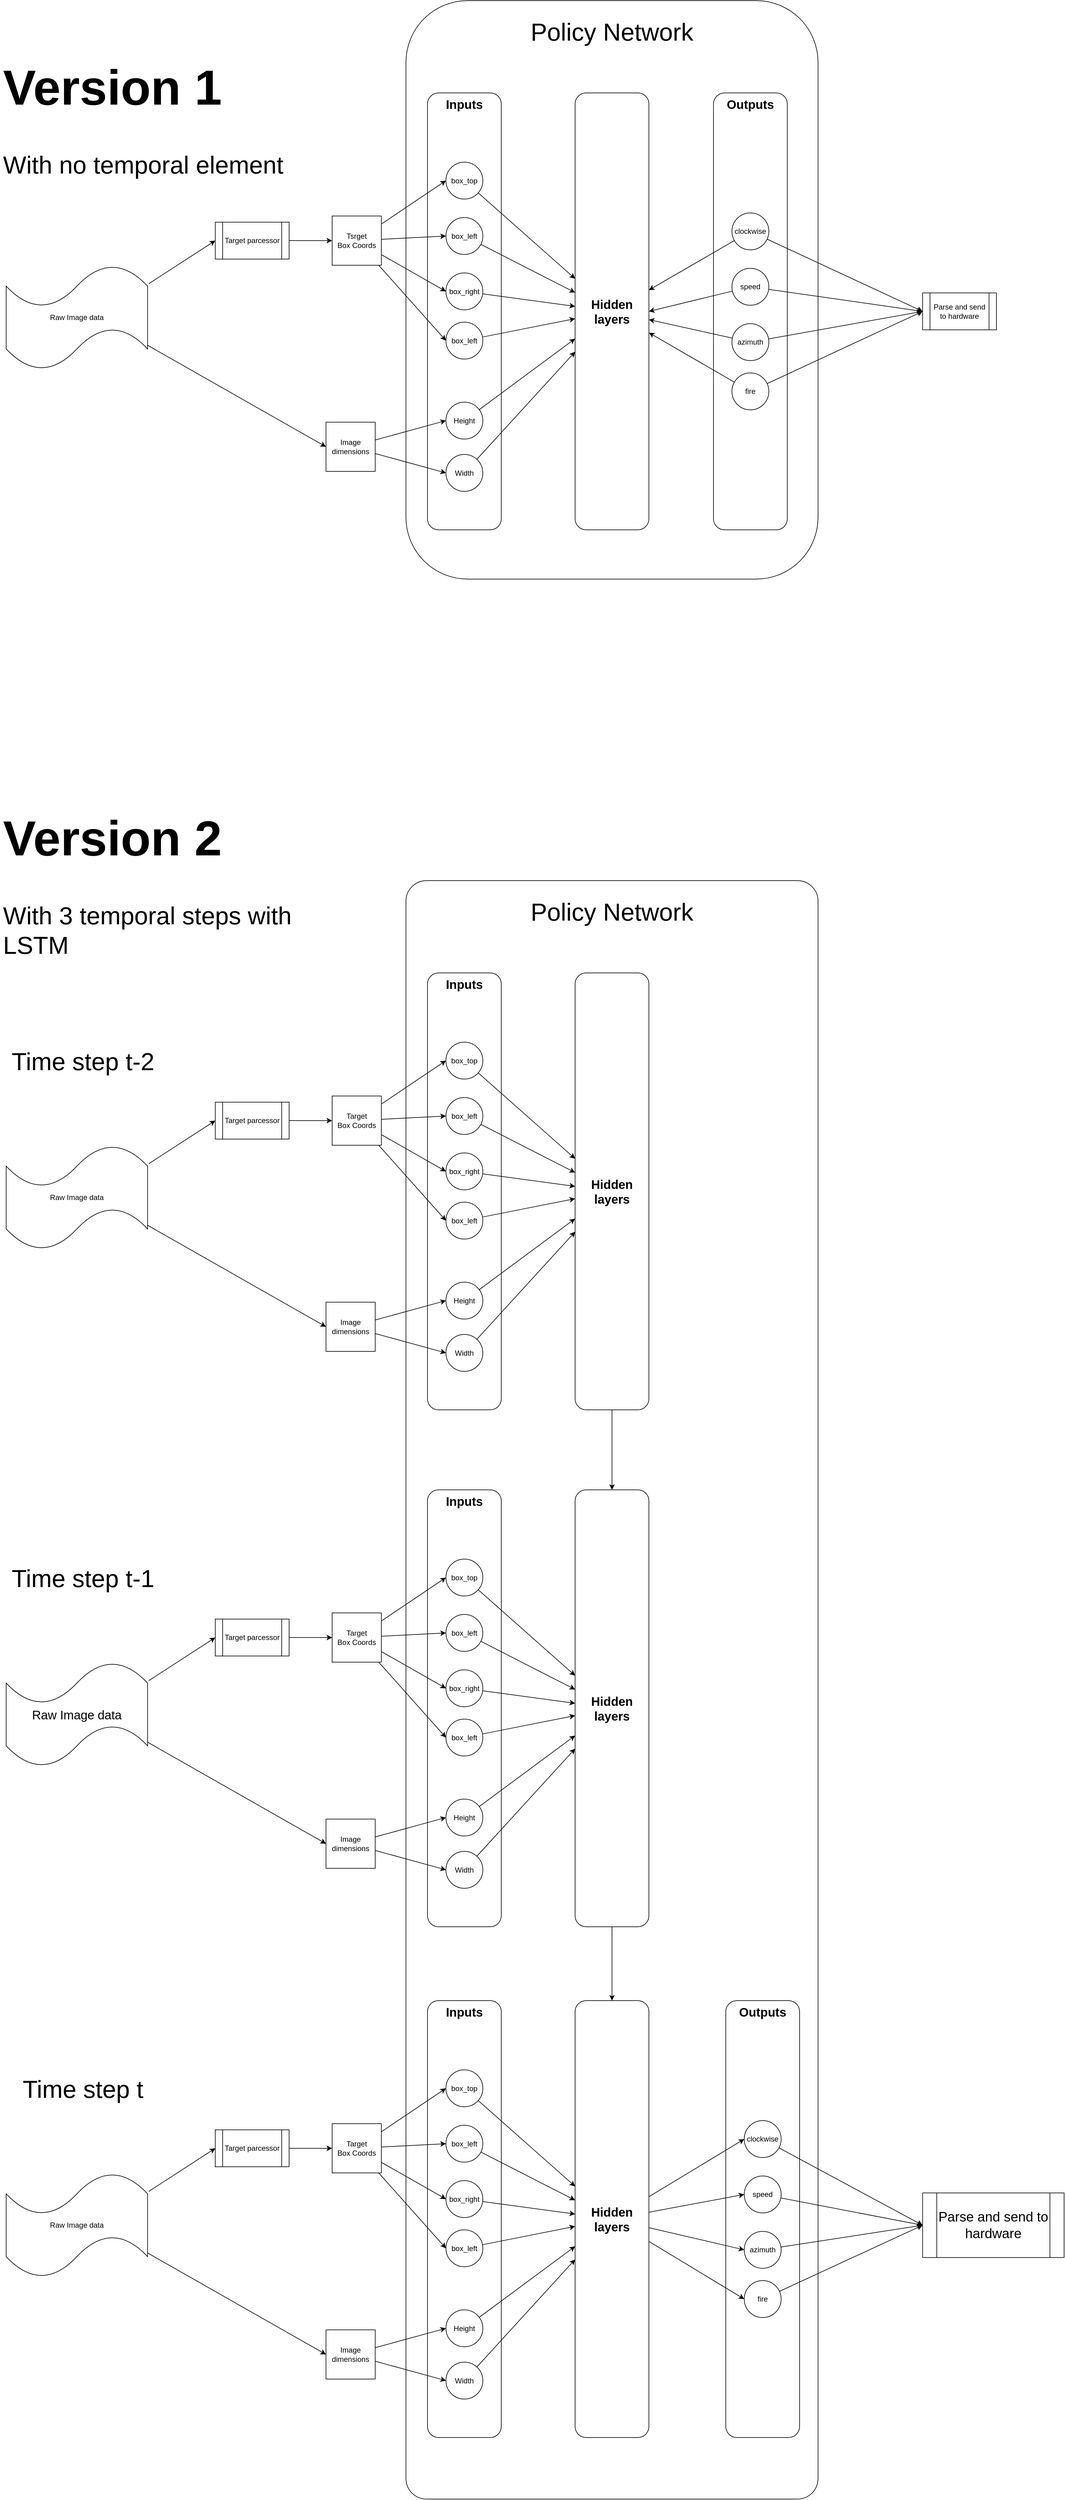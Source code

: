 <mxfile>
    <diagram id="U-UIXidCj-AtT6Y3c9CG" name="Page-1">
        <mxGraphModel dx="1923" dy="1813" grid="1" gridSize="10" guides="1" tooltips="1" connect="1" arrows="1" fold="1" page="1" pageScale="1" pageWidth="827" pageHeight="1169" math="0" shadow="0">
            <root>
                <mxCell id="0"/>
                <mxCell id="1" parent="0"/>
                <mxCell id="5" value="&lt;font style=&quot;font-size: 40px;&quot;&gt;Policy Network&lt;/font&gt;" style="rounded=1;whiteSpace=wrap;html=1;verticalAlign=top;spacingTop=20;" parent="1" vertex="1">
                    <mxGeometry x="380" y="-160" width="670" height="940" as="geometry"/>
                </mxCell>
                <mxCell id="35" value="&lt;font style=&quot;font-size: 20px;&quot;&gt;&lt;b&gt;Inputs&lt;/b&gt;&lt;/font&gt;" style="rounded=1;whiteSpace=wrap;html=1;verticalAlign=top;" parent="1" vertex="1">
                    <mxGeometry x="415" y="-10" width="120" height="710" as="geometry"/>
                </mxCell>
                <mxCell id="16" style="edgeStyle=none;html=1;entryX=0;entryY=0.5;entryDx=0;entryDy=0;exitX=1.008;exitY=0.177;exitDx=0;exitDy=0;exitPerimeter=0;" parent="1" source="3" target="4" edge="1">
                    <mxGeometry relative="1" as="geometry"/>
                </mxCell>
                <mxCell id="21" style="edgeStyle=none;html=1;entryX=0;entryY=0.5;entryDx=0;entryDy=0;exitX=1.001;exitY=0.766;exitDx=0;exitDy=0;exitPerimeter=0;" parent="1" source="3" target="22" edge="1">
                    <mxGeometry relative="1" as="geometry">
                        <mxPoint x="180" y="550" as="targetPoint"/>
                    </mxGeometry>
                </mxCell>
                <mxCell id="3" value="Raw Image data" style="shape=tape;whiteSpace=wrap;html=1;" parent="1" vertex="1">
                    <mxGeometry x="-270" y="270" width="230" height="170" as="geometry"/>
                </mxCell>
                <mxCell id="15" style="edgeStyle=none;html=1;entryX=0;entryY=0.5;entryDx=0;entryDy=0;" parent="1" source="4" target="10" edge="1">
                    <mxGeometry relative="1" as="geometry"/>
                </mxCell>
                <mxCell id="4" value="Target parcessor" style="shape=process;whiteSpace=wrap;html=1;backgroundOutline=1;" parent="1" vertex="1">
                    <mxGeometry x="70" y="200" width="120" height="60" as="geometry"/>
                </mxCell>
                <mxCell id="25" value="" style="edgeStyle=none;html=1;" parent="1" source="6" target="17" edge="1">
                    <mxGeometry relative="1" as="geometry"/>
                </mxCell>
                <mxCell id="6" value="box_top" style="ellipse;whiteSpace=wrap;html=1;aspect=fixed;" parent="1" vertex="1">
                    <mxGeometry x="445" y="102.5" width="60" height="60" as="geometry"/>
                </mxCell>
                <mxCell id="26" value="" style="edgeStyle=none;html=1;" parent="1" source="7" target="17" edge="1">
                    <mxGeometry relative="1" as="geometry"/>
                </mxCell>
                <mxCell id="7" value="box_left" style="ellipse;whiteSpace=wrap;html=1;aspect=fixed;" parent="1" vertex="1">
                    <mxGeometry x="445" y="192.5" width="60" height="60" as="geometry"/>
                </mxCell>
                <mxCell id="27" value="" style="edgeStyle=none;html=1;" parent="1" source="8" target="17" edge="1">
                    <mxGeometry relative="1" as="geometry"/>
                </mxCell>
                <mxCell id="8" value="box_right" style="ellipse;whiteSpace=wrap;html=1;aspect=fixed;" parent="1" vertex="1">
                    <mxGeometry x="445" y="282.5" width="60" height="60" as="geometry"/>
                </mxCell>
                <mxCell id="28" value="" style="edgeStyle=none;html=1;" parent="1" source="9" target="17" edge="1">
                    <mxGeometry relative="1" as="geometry"/>
                </mxCell>
                <mxCell id="9" value="box_left" style="ellipse;whiteSpace=wrap;html=1;aspect=fixed;" parent="1" vertex="1">
                    <mxGeometry x="445" y="362.5" width="60" height="60" as="geometry"/>
                </mxCell>
                <mxCell id="11" style="edgeStyle=none;html=1;entryX=0;entryY=0.5;entryDx=0;entryDy=0;" parent="1" source="10" target="6" edge="1">
                    <mxGeometry relative="1" as="geometry"/>
                </mxCell>
                <mxCell id="12" style="edgeStyle=none;html=1;entryX=0;entryY=0.5;entryDx=0;entryDy=0;" parent="1" source="10" target="7" edge="1">
                    <mxGeometry relative="1" as="geometry"/>
                </mxCell>
                <mxCell id="13" style="edgeStyle=none;html=1;entryX=0;entryY=0.5;entryDx=0;entryDy=0;" parent="1" source="10" target="8" edge="1">
                    <mxGeometry relative="1" as="geometry"/>
                </mxCell>
                <mxCell id="14" style="edgeStyle=none;html=1;entryX=0;entryY=0.5;entryDx=0;entryDy=0;" parent="1" source="10" target="9" edge="1">
                    <mxGeometry relative="1" as="geometry"/>
                </mxCell>
                <mxCell id="10" value="Tsrget&lt;br&gt;Box Coords" style="whiteSpace=wrap;html=1;aspect=fixed;" parent="1" vertex="1">
                    <mxGeometry x="260" y="190" width="80" height="80" as="geometry"/>
                </mxCell>
                <mxCell id="17" value="&lt;b&gt;&lt;font style=&quot;font-size: 20px;&quot;&gt;Hidden layers&lt;/font&gt;&lt;/b&gt;" style="rounded=1;whiteSpace=wrap;html=1;" parent="1" vertex="1">
                    <mxGeometry x="655" y="-10" width="120" height="710" as="geometry"/>
                </mxCell>
                <mxCell id="29" value="" style="edgeStyle=none;html=1;" parent="1" source="19" target="17" edge="1">
                    <mxGeometry relative="1" as="geometry"/>
                </mxCell>
                <mxCell id="19" value="Height" style="ellipse;whiteSpace=wrap;html=1;aspect=fixed;" parent="1" vertex="1">
                    <mxGeometry x="445" y="492.5" width="60" height="60" as="geometry"/>
                </mxCell>
                <mxCell id="30" value="" style="edgeStyle=none;html=1;" parent="1" source="20" target="17" edge="1">
                    <mxGeometry relative="1" as="geometry"/>
                </mxCell>
                <mxCell id="20" value="Width" style="ellipse;whiteSpace=wrap;html=1;aspect=fixed;" parent="1" vertex="1">
                    <mxGeometry x="445" y="577.5" width="60" height="60" as="geometry"/>
                </mxCell>
                <mxCell id="23" style="edgeStyle=none;html=1;entryX=0;entryY=0.5;entryDx=0;entryDy=0;" parent="1" source="22" target="19" edge="1">
                    <mxGeometry relative="1" as="geometry"/>
                </mxCell>
                <mxCell id="24" style="edgeStyle=none;html=1;entryX=0;entryY=0.5;entryDx=0;entryDy=0;" parent="1" source="22" target="20" edge="1">
                    <mxGeometry relative="1" as="geometry"/>
                </mxCell>
                <mxCell id="22" value="Image &lt;br&gt;dimensions" style="whiteSpace=wrap;html=1;aspect=fixed;" parent="1" vertex="1">
                    <mxGeometry x="250" y="525" width="80" height="80" as="geometry"/>
                </mxCell>
                <mxCell id="36" value="&lt;font style=&quot;font-size: 20px;&quot;&gt;&lt;b&gt;Outputs&lt;/b&gt;&lt;/font&gt;" style="rounded=1;whiteSpace=wrap;html=1;verticalAlign=top;" parent="1" vertex="1">
                    <mxGeometry x="880" y="-10" width="120" height="710" as="geometry"/>
                </mxCell>
                <mxCell id="42" style="edgeStyle=none;html=1;" parent="1" source="37" target="17" edge="1">
                    <mxGeometry relative="1" as="geometry"/>
                </mxCell>
                <mxCell id="47" style="edgeStyle=none;html=1;entryX=0;entryY=0.5;entryDx=0;entryDy=0;" parent="1" source="37" target="46" edge="1">
                    <mxGeometry relative="1" as="geometry"/>
                </mxCell>
                <mxCell id="37" value="clockwise" style="ellipse;whiteSpace=wrap;html=1;aspect=fixed;" parent="1" vertex="1">
                    <mxGeometry x="910" y="185" width="60" height="60" as="geometry"/>
                </mxCell>
                <mxCell id="43" style="edgeStyle=none;html=1;entryX=1;entryY=0.5;entryDx=0;entryDy=0;" parent="1" source="38" target="17" edge="1">
                    <mxGeometry relative="1" as="geometry"/>
                </mxCell>
                <mxCell id="48" style="edgeStyle=none;html=1;entryX=0;entryY=0.5;entryDx=0;entryDy=0;" parent="1" source="38" target="46" edge="1">
                    <mxGeometry relative="1" as="geometry"/>
                </mxCell>
                <mxCell id="38" value="speed" style="ellipse;whiteSpace=wrap;html=1;aspect=fixed;" parent="1" vertex="1">
                    <mxGeometry x="910" y="275" width="60" height="60" as="geometry"/>
                </mxCell>
                <mxCell id="44" style="edgeStyle=none;html=1;" parent="1" source="39" target="17" edge="1">
                    <mxGeometry relative="1" as="geometry"/>
                </mxCell>
                <mxCell id="49" style="edgeStyle=none;html=1;entryX=0;entryY=0.5;entryDx=0;entryDy=0;" parent="1" source="39" target="46" edge="1">
                    <mxGeometry relative="1" as="geometry"/>
                </mxCell>
                <mxCell id="39" value="azimuth" style="ellipse;whiteSpace=wrap;html=1;aspect=fixed;" parent="1" vertex="1">
                    <mxGeometry x="910" y="365" width="60" height="60" as="geometry"/>
                </mxCell>
                <mxCell id="45" style="edgeStyle=none;html=1;" parent="1" source="40" target="17" edge="1">
                    <mxGeometry relative="1" as="geometry"/>
                </mxCell>
                <mxCell id="50" style="edgeStyle=none;html=1;entryX=0;entryY=0.5;entryDx=0;entryDy=0;" parent="1" source="40" target="46" edge="1">
                    <mxGeometry relative="1" as="geometry">
                        <mxPoint x="1190.0" y="320" as="targetPoint"/>
                    </mxGeometry>
                </mxCell>
                <mxCell id="40" value="fire" style="ellipse;whiteSpace=wrap;html=1;aspect=fixed;" parent="1" vertex="1">
                    <mxGeometry x="910" y="445" width="60" height="60" as="geometry"/>
                </mxCell>
                <mxCell id="46" value="Parse and send to hardware" style="shape=process;whiteSpace=wrap;html=1;backgroundOutline=1;" parent="1" vertex="1">
                    <mxGeometry x="1220" y="315" width="120" height="60" as="geometry"/>
                </mxCell>
                <mxCell id="51" value="&lt;h1&gt;Version 1&lt;/h1&gt;&lt;p&gt;With no temporal element&lt;/p&gt;" style="text;html=1;strokeColor=none;fillColor=none;spacing=5;spacingTop=-20;whiteSpace=wrap;overflow=hidden;rounded=0;fontSize=40;" parent="1" vertex="1">
                    <mxGeometry x="-280" y="-110" width="500" height="330" as="geometry"/>
                </mxCell>
                <mxCell id="52" value="&lt;font style=&quot;font-size: 40px;&quot;&gt;Policy Network&lt;/font&gt;" style="rounded=1;whiteSpace=wrap;html=1;verticalAlign=top;spacingTop=20;arcSize=5;" parent="1" vertex="1">
                    <mxGeometry x="380" y="1270" width="670" height="2630" as="geometry"/>
                </mxCell>
                <mxCell id="53" value="&lt;font style=&quot;font-size: 20px;&quot;&gt;&lt;b&gt;Inputs&lt;/b&gt;&lt;/font&gt;" style="rounded=1;whiteSpace=wrap;html=1;verticalAlign=top;" parent="1" vertex="1">
                    <mxGeometry x="415" y="1420" width="120" height="710" as="geometry"/>
                </mxCell>
                <mxCell id="54" style="edgeStyle=none;html=1;entryX=0;entryY=0.5;entryDx=0;entryDy=0;exitX=1.008;exitY=0.177;exitDx=0;exitDy=0;exitPerimeter=0;" parent="1" source="56" target="58" edge="1">
                    <mxGeometry relative="1" as="geometry"/>
                </mxCell>
                <mxCell id="55" style="edgeStyle=none;html=1;entryX=0;entryY=0.5;entryDx=0;entryDy=0;exitX=1.001;exitY=0.766;exitDx=0;exitDy=0;exitPerimeter=0;" parent="1" source="56" target="79" edge="1">
                    <mxGeometry relative="1" as="geometry">
                        <mxPoint x="180" y="1980" as="targetPoint"/>
                    </mxGeometry>
                </mxCell>
                <mxCell id="56" value="Raw Image data" style="shape=tape;whiteSpace=wrap;html=1;" parent="1" vertex="1">
                    <mxGeometry x="-270" y="1700" width="230" height="170" as="geometry"/>
                </mxCell>
                <mxCell id="57" style="edgeStyle=none;html=1;entryX=0;entryY=0.5;entryDx=0;entryDy=0;" parent="1" source="58" target="71" edge="1">
                    <mxGeometry relative="1" as="geometry"/>
                </mxCell>
                <mxCell id="58" value="Target parcessor" style="shape=process;whiteSpace=wrap;html=1;backgroundOutline=1;" parent="1" vertex="1">
                    <mxGeometry x="70" y="1630" width="120" height="60" as="geometry"/>
                </mxCell>
                <mxCell id="59" value="" style="edgeStyle=none;html=1;" parent="1" source="60" target="72" edge="1">
                    <mxGeometry relative="1" as="geometry"/>
                </mxCell>
                <mxCell id="60" value="box_top" style="ellipse;whiteSpace=wrap;html=1;aspect=fixed;" parent="1" vertex="1">
                    <mxGeometry x="445" y="1532.5" width="60" height="60" as="geometry"/>
                </mxCell>
                <mxCell id="61" value="" style="edgeStyle=none;html=1;" parent="1" source="62" target="72" edge="1">
                    <mxGeometry relative="1" as="geometry"/>
                </mxCell>
                <mxCell id="62" value="box_left" style="ellipse;whiteSpace=wrap;html=1;aspect=fixed;" parent="1" vertex="1">
                    <mxGeometry x="445" y="1622.5" width="60" height="60" as="geometry"/>
                </mxCell>
                <mxCell id="63" value="" style="edgeStyle=none;html=1;" parent="1" source="64" target="72" edge="1">
                    <mxGeometry relative="1" as="geometry"/>
                </mxCell>
                <mxCell id="64" value="box_right" style="ellipse;whiteSpace=wrap;html=1;aspect=fixed;" parent="1" vertex="1">
                    <mxGeometry x="445" y="1712.5" width="60" height="60" as="geometry"/>
                </mxCell>
                <mxCell id="65" value="" style="edgeStyle=none;html=1;" parent="1" source="66" target="72" edge="1">
                    <mxGeometry relative="1" as="geometry"/>
                </mxCell>
                <mxCell id="66" value="box_left" style="ellipse;whiteSpace=wrap;html=1;aspect=fixed;" parent="1" vertex="1">
                    <mxGeometry x="445" y="1792.5" width="60" height="60" as="geometry"/>
                </mxCell>
                <mxCell id="67" style="edgeStyle=none;html=1;entryX=0;entryY=0.5;entryDx=0;entryDy=0;" parent="1" source="71" target="60" edge="1">
                    <mxGeometry relative="1" as="geometry"/>
                </mxCell>
                <mxCell id="68" style="edgeStyle=none;html=1;entryX=0;entryY=0.5;entryDx=0;entryDy=0;" parent="1" source="71" target="62" edge="1">
                    <mxGeometry relative="1" as="geometry"/>
                </mxCell>
                <mxCell id="69" style="edgeStyle=none;html=1;entryX=0;entryY=0.5;entryDx=0;entryDy=0;" parent="1" source="71" target="64" edge="1">
                    <mxGeometry relative="1" as="geometry"/>
                </mxCell>
                <mxCell id="70" style="edgeStyle=none;html=1;entryX=0;entryY=0.5;entryDx=0;entryDy=0;" parent="1" source="71" target="66" edge="1">
                    <mxGeometry relative="1" as="geometry"/>
                </mxCell>
                <mxCell id="71" value="Target&lt;br&gt;Box Coords" style="whiteSpace=wrap;html=1;aspect=fixed;" parent="1" vertex="1">
                    <mxGeometry x="260" y="1620" width="80" height="80" as="geometry"/>
                </mxCell>
                <mxCell id="231" style="edgeStyle=none;html=1;fontSize=40;" parent="1" source="72" target="192" edge="1">
                    <mxGeometry relative="1" as="geometry"/>
                </mxCell>
                <mxCell id="72" value="&lt;b&gt;&lt;font style=&quot;font-size: 20px;&quot;&gt;Hidden layers&lt;/font&gt;&lt;/b&gt;" style="rounded=1;whiteSpace=wrap;html=1;" parent="1" vertex="1">
                    <mxGeometry x="655" y="1420" width="120" height="710" as="geometry"/>
                </mxCell>
                <mxCell id="73" value="" style="edgeStyle=none;html=1;" parent="1" source="74" target="72" edge="1">
                    <mxGeometry relative="1" as="geometry"/>
                </mxCell>
                <mxCell id="74" value="Height" style="ellipse;whiteSpace=wrap;html=1;aspect=fixed;" parent="1" vertex="1">
                    <mxGeometry x="445" y="1922.5" width="60" height="60" as="geometry"/>
                </mxCell>
                <mxCell id="75" value="" style="edgeStyle=none;html=1;" parent="1" source="76" target="72" edge="1">
                    <mxGeometry relative="1" as="geometry"/>
                </mxCell>
                <mxCell id="76" value="Width" style="ellipse;whiteSpace=wrap;html=1;aspect=fixed;" parent="1" vertex="1">
                    <mxGeometry x="445" y="2007.5" width="60" height="60" as="geometry"/>
                </mxCell>
                <mxCell id="77" style="edgeStyle=none;html=1;entryX=0;entryY=0.5;entryDx=0;entryDy=0;" parent="1" source="79" target="74" edge="1">
                    <mxGeometry relative="1" as="geometry"/>
                </mxCell>
                <mxCell id="78" style="edgeStyle=none;html=1;entryX=0;entryY=0.5;entryDx=0;entryDy=0;" parent="1" source="79" target="76" edge="1">
                    <mxGeometry relative="1" as="geometry"/>
                </mxCell>
                <mxCell id="79" value="Image &lt;br&gt;dimensions" style="whiteSpace=wrap;html=1;aspect=fixed;" parent="1" vertex="1">
                    <mxGeometry x="250" y="1955" width="80" height="80" as="geometry"/>
                </mxCell>
                <mxCell id="80" value="&lt;font style=&quot;font-size: 20px;&quot;&gt;&lt;b&gt;Outputs&lt;/b&gt;&lt;/font&gt;" style="rounded=1;whiteSpace=wrap;html=1;verticalAlign=top;" parent="1" vertex="1">
                    <mxGeometry x="900" y="3090" width="120" height="710" as="geometry"/>
                </mxCell>
                <mxCell id="82" style="edgeStyle=none;html=1;entryX=0;entryY=0.5;entryDx=0;entryDy=0;" parent="1" source="83" target="93" edge="1">
                    <mxGeometry relative="1" as="geometry"/>
                </mxCell>
                <mxCell id="83" value="clockwise" style="ellipse;whiteSpace=wrap;html=1;aspect=fixed;" parent="1" vertex="1">
                    <mxGeometry x="930" y="3285" width="60" height="60" as="geometry"/>
                </mxCell>
                <mxCell id="85" style="edgeStyle=none;html=1;entryX=0;entryY=0.5;entryDx=0;entryDy=0;" parent="1" source="86" target="93" edge="1">
                    <mxGeometry relative="1" as="geometry"/>
                </mxCell>
                <mxCell id="86" value="speed" style="ellipse;whiteSpace=wrap;html=1;aspect=fixed;" parent="1" vertex="1">
                    <mxGeometry x="930" y="3375" width="60" height="60" as="geometry"/>
                </mxCell>
                <mxCell id="88" style="edgeStyle=none;html=1;entryX=0;entryY=0.5;entryDx=0;entryDy=0;" parent="1" source="89" target="93" edge="1">
                    <mxGeometry relative="1" as="geometry"/>
                </mxCell>
                <mxCell id="89" value="azimuth" style="ellipse;whiteSpace=wrap;html=1;aspect=fixed;" parent="1" vertex="1">
                    <mxGeometry x="930" y="3465" width="60" height="60" as="geometry"/>
                </mxCell>
                <mxCell id="91" style="edgeStyle=none;html=1;entryX=0;entryY=0.5;entryDx=0;entryDy=0;" parent="1" source="92" target="93" edge="1">
                    <mxGeometry relative="1" as="geometry">
                        <mxPoint x="1210.0" y="3420" as="targetPoint"/>
                    </mxGeometry>
                </mxCell>
                <mxCell id="92" value="fire" style="ellipse;whiteSpace=wrap;html=1;aspect=fixed;" parent="1" vertex="1">
                    <mxGeometry x="930" y="3545" width="60" height="60" as="geometry"/>
                </mxCell>
                <mxCell id="93" value="&lt;font style=&quot;font-size: 22px;&quot;&gt;Parse and send to hardware&lt;/font&gt;" style="shape=process;whiteSpace=wrap;html=1;backgroundOutline=1;" parent="1" vertex="1">
                    <mxGeometry x="1220" y="3402.5" width="230" height="105" as="geometry"/>
                </mxCell>
                <mxCell id="94" value="&lt;h1&gt;Version 2&lt;/h1&gt;&lt;p&gt;With 3 temporal steps with LSTM&lt;/p&gt;" style="text;html=1;strokeColor=none;fillColor=none;spacing=5;spacingTop=-20;whiteSpace=wrap;overflow=hidden;rounded=0;fontSize=40;" parent="1" vertex="1">
                    <mxGeometry x="-280" y="1110" width="500" height="330" as="geometry"/>
                </mxCell>
                <mxCell id="115" value="Time step t-2" style="text;html=1;strokeColor=none;fillColor=none;align=center;verticalAlign=middle;whiteSpace=wrap;rounded=0;fontSize=40;" parent="1" vertex="1">
                    <mxGeometry x="-280" y="1547.5" width="270" height="30" as="geometry"/>
                </mxCell>
                <mxCell id="173" value="&lt;font style=&quot;font-size: 20px;&quot;&gt;&lt;b&gt;Inputs&lt;/b&gt;&lt;/font&gt;" style="rounded=1;whiteSpace=wrap;html=1;verticalAlign=top;" parent="1" vertex="1">
                    <mxGeometry x="415" y="2260" width="120" height="710" as="geometry"/>
                </mxCell>
                <mxCell id="174" style="edgeStyle=none;html=1;entryX=0;entryY=0.5;entryDx=0;entryDy=0;exitX=1.008;exitY=0.177;exitDx=0;exitDy=0;exitPerimeter=0;" parent="1" source="176" target="178" edge="1">
                    <mxGeometry relative="1" as="geometry"/>
                </mxCell>
                <mxCell id="175" style="edgeStyle=none;html=1;entryX=0;entryY=0.5;entryDx=0;entryDy=0;exitX=1.001;exitY=0.766;exitDx=0;exitDy=0;exitPerimeter=0;" parent="1" source="176" target="199" edge="1">
                    <mxGeometry relative="1" as="geometry">
                        <mxPoint x="180" y="2820" as="targetPoint"/>
                    </mxGeometry>
                </mxCell>
                <mxCell id="176" value="&lt;font style=&quot;font-size: 20px;&quot;&gt;Raw Image data&lt;/font&gt;" style="shape=tape;whiteSpace=wrap;html=1;" parent="1" vertex="1">
                    <mxGeometry x="-270" y="2540" width="230" height="170" as="geometry"/>
                </mxCell>
                <mxCell id="177" style="edgeStyle=none;html=1;entryX=0;entryY=0.5;entryDx=0;entryDy=0;" parent="1" source="178" target="191" edge="1">
                    <mxGeometry relative="1" as="geometry"/>
                </mxCell>
                <mxCell id="178" value="Target parcessor" style="shape=process;whiteSpace=wrap;html=1;backgroundOutline=1;" parent="1" vertex="1">
                    <mxGeometry x="70" y="2470" width="120" height="60" as="geometry"/>
                </mxCell>
                <mxCell id="179" value="" style="edgeStyle=none;html=1;" parent="1" source="180" target="192" edge="1">
                    <mxGeometry relative="1" as="geometry"/>
                </mxCell>
                <mxCell id="180" value="box_top" style="ellipse;whiteSpace=wrap;html=1;aspect=fixed;" parent="1" vertex="1">
                    <mxGeometry x="445" y="2372.5" width="60" height="60" as="geometry"/>
                </mxCell>
                <mxCell id="181" value="" style="edgeStyle=none;html=1;" parent="1" source="182" target="192" edge="1">
                    <mxGeometry relative="1" as="geometry"/>
                </mxCell>
                <mxCell id="182" value="box_left" style="ellipse;whiteSpace=wrap;html=1;aspect=fixed;" parent="1" vertex="1">
                    <mxGeometry x="445" y="2462.5" width="60" height="60" as="geometry"/>
                </mxCell>
                <mxCell id="183" value="" style="edgeStyle=none;html=1;" parent="1" source="184" target="192" edge="1">
                    <mxGeometry relative="1" as="geometry"/>
                </mxCell>
                <mxCell id="184" value="box_right" style="ellipse;whiteSpace=wrap;html=1;aspect=fixed;" parent="1" vertex="1">
                    <mxGeometry x="445" y="2552.5" width="60" height="60" as="geometry"/>
                </mxCell>
                <mxCell id="185" value="" style="edgeStyle=none;html=1;" parent="1" source="186" target="192" edge="1">
                    <mxGeometry relative="1" as="geometry"/>
                </mxCell>
                <mxCell id="186" value="box_left" style="ellipse;whiteSpace=wrap;html=1;aspect=fixed;" parent="1" vertex="1">
                    <mxGeometry x="445" y="2632.5" width="60" height="60" as="geometry"/>
                </mxCell>
                <mxCell id="187" style="edgeStyle=none;html=1;entryX=0;entryY=0.5;entryDx=0;entryDy=0;" parent="1" source="191" target="180" edge="1">
                    <mxGeometry relative="1" as="geometry"/>
                </mxCell>
                <mxCell id="188" style="edgeStyle=none;html=1;entryX=0;entryY=0.5;entryDx=0;entryDy=0;" parent="1" source="191" target="182" edge="1">
                    <mxGeometry relative="1" as="geometry"/>
                </mxCell>
                <mxCell id="189" style="edgeStyle=none;html=1;entryX=0;entryY=0.5;entryDx=0;entryDy=0;" parent="1" source="191" target="184" edge="1">
                    <mxGeometry relative="1" as="geometry"/>
                </mxCell>
                <mxCell id="190" style="edgeStyle=none;html=1;entryX=0;entryY=0.5;entryDx=0;entryDy=0;" parent="1" source="191" target="186" edge="1">
                    <mxGeometry relative="1" as="geometry"/>
                </mxCell>
                <mxCell id="191" value="Target&lt;br style=&quot;border-color: var(--border-color);&quot;&gt;Box Coords" style="whiteSpace=wrap;html=1;aspect=fixed;" parent="1" vertex="1">
                    <mxGeometry x="260" y="2460" width="80" height="80" as="geometry"/>
                </mxCell>
                <mxCell id="237" style="edgeStyle=none;html=1;entryX=0.5;entryY=0;entryDx=0;entryDy=0;" edge="1" parent="1" source="192" target="221">
                    <mxGeometry relative="1" as="geometry"/>
                </mxCell>
                <mxCell id="192" value="&lt;b&gt;&lt;font style=&quot;font-size: 20px;&quot;&gt;Hidden layers&lt;/font&gt;&lt;/b&gt;" style="rounded=1;whiteSpace=wrap;html=1;" parent="1" vertex="1">
                    <mxGeometry x="655" y="2260" width="120" height="710" as="geometry"/>
                </mxCell>
                <mxCell id="193" value="" style="edgeStyle=none;html=1;" parent="1" source="194" target="192" edge="1">
                    <mxGeometry relative="1" as="geometry"/>
                </mxCell>
                <mxCell id="194" value="Height" style="ellipse;whiteSpace=wrap;html=1;aspect=fixed;" parent="1" vertex="1">
                    <mxGeometry x="445" y="2762.5" width="60" height="60" as="geometry"/>
                </mxCell>
                <mxCell id="195" value="" style="edgeStyle=none;html=1;" parent="1" source="196" target="192" edge="1">
                    <mxGeometry relative="1" as="geometry"/>
                </mxCell>
                <mxCell id="196" value="Width" style="ellipse;whiteSpace=wrap;html=1;aspect=fixed;" parent="1" vertex="1">
                    <mxGeometry x="445" y="2847.5" width="60" height="60" as="geometry"/>
                </mxCell>
                <mxCell id="197" style="edgeStyle=none;html=1;entryX=0;entryY=0.5;entryDx=0;entryDy=0;" parent="1" source="199" target="194" edge="1">
                    <mxGeometry relative="1" as="geometry"/>
                </mxCell>
                <mxCell id="198" style="edgeStyle=none;html=1;entryX=0;entryY=0.5;entryDx=0;entryDy=0;" parent="1" source="199" target="196" edge="1">
                    <mxGeometry relative="1" as="geometry"/>
                </mxCell>
                <mxCell id="199" value="Image &lt;br&gt;dimensions" style="whiteSpace=wrap;html=1;aspect=fixed;" parent="1" vertex="1">
                    <mxGeometry x="250" y="2795" width="80" height="80" as="geometry"/>
                </mxCell>
                <mxCell id="200" value="Time step t-1" style="text;html=1;strokeColor=none;fillColor=none;align=center;verticalAlign=middle;whiteSpace=wrap;rounded=0;fontSize=40;" parent="1" vertex="1">
                    <mxGeometry x="-280" y="2387.5" width="270" height="30" as="geometry"/>
                </mxCell>
                <mxCell id="202" value="&lt;font style=&quot;font-size: 20px;&quot;&gt;&lt;b&gt;Inputs&lt;/b&gt;&lt;/font&gt;" style="rounded=1;whiteSpace=wrap;html=1;verticalAlign=top;" parent="1" vertex="1">
                    <mxGeometry x="415" y="3090" width="120" height="710" as="geometry"/>
                </mxCell>
                <mxCell id="203" style="edgeStyle=none;html=1;entryX=0;entryY=0.5;entryDx=0;entryDy=0;exitX=1.008;exitY=0.177;exitDx=0;exitDy=0;exitPerimeter=0;" parent="1" source="205" target="207" edge="1">
                    <mxGeometry relative="1" as="geometry"/>
                </mxCell>
                <mxCell id="204" style="edgeStyle=none;html=1;entryX=0;entryY=0.5;entryDx=0;entryDy=0;exitX=1.001;exitY=0.766;exitDx=0;exitDy=0;exitPerimeter=0;" parent="1" source="205" target="228" edge="1">
                    <mxGeometry relative="1" as="geometry">
                        <mxPoint x="180" y="3650" as="targetPoint"/>
                    </mxGeometry>
                </mxCell>
                <mxCell id="205" value="Raw Image data" style="shape=tape;whiteSpace=wrap;html=1;" parent="1" vertex="1">
                    <mxGeometry x="-270" y="3370" width="230" height="170" as="geometry"/>
                </mxCell>
                <mxCell id="206" style="edgeStyle=none;html=1;entryX=0;entryY=0.5;entryDx=0;entryDy=0;" parent="1" source="207" target="220" edge="1">
                    <mxGeometry relative="1" as="geometry"/>
                </mxCell>
                <mxCell id="207" value="Target parcessor" style="shape=process;whiteSpace=wrap;html=1;backgroundOutline=1;" parent="1" vertex="1">
                    <mxGeometry x="70" y="3300" width="120" height="60" as="geometry"/>
                </mxCell>
                <mxCell id="208" value="" style="edgeStyle=none;html=1;" parent="1" source="209" target="221" edge="1">
                    <mxGeometry relative="1" as="geometry"/>
                </mxCell>
                <mxCell id="209" value="box_top" style="ellipse;whiteSpace=wrap;html=1;aspect=fixed;" parent="1" vertex="1">
                    <mxGeometry x="445" y="3202.5" width="60" height="60" as="geometry"/>
                </mxCell>
                <mxCell id="210" value="" style="edgeStyle=none;html=1;" parent="1" source="211" target="221" edge="1">
                    <mxGeometry relative="1" as="geometry"/>
                </mxCell>
                <mxCell id="211" value="box_left" style="ellipse;whiteSpace=wrap;html=1;aspect=fixed;" parent="1" vertex="1">
                    <mxGeometry x="445" y="3292.5" width="60" height="60" as="geometry"/>
                </mxCell>
                <mxCell id="212" value="" style="edgeStyle=none;html=1;" parent="1" source="213" target="221" edge="1">
                    <mxGeometry relative="1" as="geometry"/>
                </mxCell>
                <mxCell id="213" value="box_right" style="ellipse;whiteSpace=wrap;html=1;aspect=fixed;" parent="1" vertex="1">
                    <mxGeometry x="445" y="3382.5" width="60" height="60" as="geometry"/>
                </mxCell>
                <mxCell id="214" value="" style="edgeStyle=none;html=1;" parent="1" source="215" target="221" edge="1">
                    <mxGeometry relative="1" as="geometry"/>
                </mxCell>
                <mxCell id="215" value="box_left" style="ellipse;whiteSpace=wrap;html=1;aspect=fixed;" parent="1" vertex="1">
                    <mxGeometry x="445" y="3462.5" width="60" height="60" as="geometry"/>
                </mxCell>
                <mxCell id="216" style="edgeStyle=none;html=1;entryX=0;entryY=0.5;entryDx=0;entryDy=0;" parent="1" source="220" target="209" edge="1">
                    <mxGeometry relative="1" as="geometry"/>
                </mxCell>
                <mxCell id="217" style="edgeStyle=none;html=1;entryX=0;entryY=0.5;entryDx=0;entryDy=0;" parent="1" source="220" target="211" edge="1">
                    <mxGeometry relative="1" as="geometry"/>
                </mxCell>
                <mxCell id="218" style="edgeStyle=none;html=1;entryX=0;entryY=0.5;entryDx=0;entryDy=0;" parent="1" source="220" target="213" edge="1">
                    <mxGeometry relative="1" as="geometry"/>
                </mxCell>
                <mxCell id="219" style="edgeStyle=none;html=1;entryX=0;entryY=0.5;entryDx=0;entryDy=0;" parent="1" source="220" target="215" edge="1">
                    <mxGeometry relative="1" as="geometry"/>
                </mxCell>
                <mxCell id="220" value="Target&lt;br style=&quot;border-color: var(--border-color);&quot;&gt;Box Coords" style="whiteSpace=wrap;html=1;aspect=fixed;" parent="1" vertex="1">
                    <mxGeometry x="260" y="3290" width="80" height="80" as="geometry"/>
                </mxCell>
                <mxCell id="233" style="edgeStyle=none;html=1;entryX=0;entryY=0.5;entryDx=0;entryDy=0;fontSize=40;" parent="1" source="221" target="83" edge="1">
                    <mxGeometry relative="1" as="geometry"/>
                </mxCell>
                <mxCell id="234" style="edgeStyle=none;html=1;entryX=0;entryY=0.5;entryDx=0;entryDy=0;fontSize=40;" parent="1" source="221" target="86" edge="1">
                    <mxGeometry relative="1" as="geometry"/>
                </mxCell>
                <mxCell id="235" style="edgeStyle=none;html=1;entryX=0;entryY=0.5;entryDx=0;entryDy=0;fontSize=40;" parent="1" source="221" target="89" edge="1">
                    <mxGeometry relative="1" as="geometry"/>
                </mxCell>
                <mxCell id="236" style="edgeStyle=none;html=1;entryX=0;entryY=0.5;entryDx=0;entryDy=0;fontSize=40;" parent="1" source="221" target="92" edge="1">
                    <mxGeometry relative="1" as="geometry"/>
                </mxCell>
                <mxCell id="221" value="&lt;b&gt;&lt;font style=&quot;font-size: 20px;&quot;&gt;Hidden layers&lt;/font&gt;&lt;/b&gt;" style="rounded=1;whiteSpace=wrap;html=1;" parent="1" vertex="1">
                    <mxGeometry x="655" y="3090" width="120" height="710" as="geometry"/>
                </mxCell>
                <mxCell id="222" value="" style="edgeStyle=none;html=1;" parent="1" source="223" target="221" edge="1">
                    <mxGeometry relative="1" as="geometry"/>
                </mxCell>
                <mxCell id="223" value="Height" style="ellipse;whiteSpace=wrap;html=1;aspect=fixed;" parent="1" vertex="1">
                    <mxGeometry x="445" y="3592.5" width="60" height="60" as="geometry"/>
                </mxCell>
                <mxCell id="224" value="" style="edgeStyle=none;html=1;" parent="1" source="225" target="221" edge="1">
                    <mxGeometry relative="1" as="geometry"/>
                </mxCell>
                <mxCell id="225" value="Width" style="ellipse;whiteSpace=wrap;html=1;aspect=fixed;" parent="1" vertex="1">
                    <mxGeometry x="445" y="3677.5" width="60" height="60" as="geometry"/>
                </mxCell>
                <mxCell id="226" style="edgeStyle=none;html=1;entryX=0;entryY=0.5;entryDx=0;entryDy=0;" parent="1" source="228" target="223" edge="1">
                    <mxGeometry relative="1" as="geometry"/>
                </mxCell>
                <mxCell id="227" style="edgeStyle=none;html=1;entryX=0;entryY=0.5;entryDx=0;entryDy=0;" parent="1" source="228" target="225" edge="1">
                    <mxGeometry relative="1" as="geometry"/>
                </mxCell>
                <mxCell id="228" value="Image &lt;br&gt;dimensions" style="whiteSpace=wrap;html=1;aspect=fixed;" parent="1" vertex="1">
                    <mxGeometry x="250" y="3625" width="80" height="80" as="geometry"/>
                </mxCell>
                <mxCell id="229" value="Time step t" style="text;html=1;strokeColor=none;fillColor=none;align=center;verticalAlign=middle;whiteSpace=wrap;rounded=0;fontSize=40;" parent="1" vertex="1">
                    <mxGeometry x="-280" y="3217.5" width="270" height="30" as="geometry"/>
                </mxCell>
            </root>
        </mxGraphModel>
    </diagram>
</mxfile>